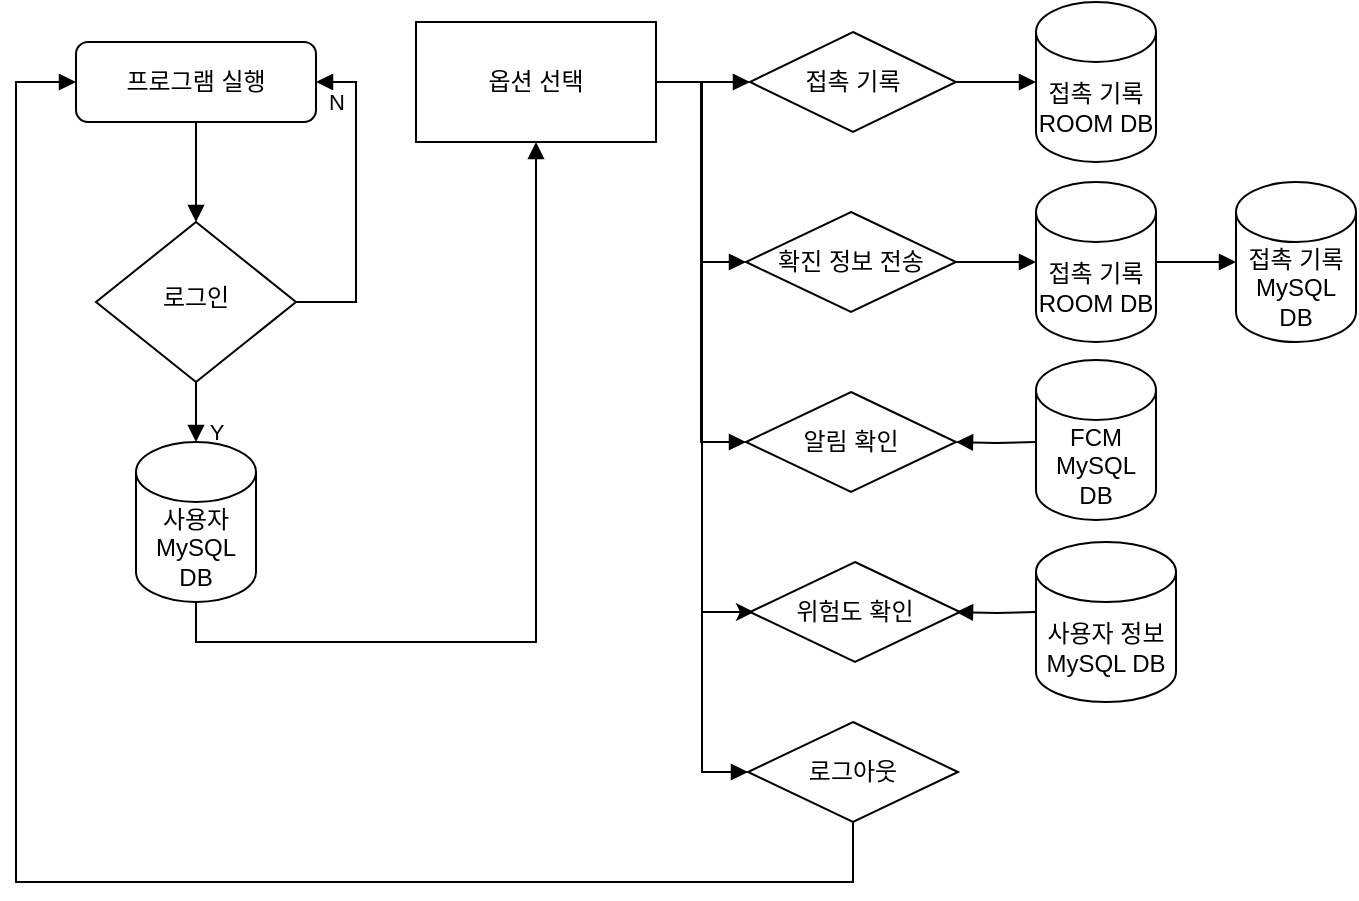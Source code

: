 <mxfile version="20.3.2" type="device"><diagram id="QaojLarlJh6dqy9MmAuk" name="Page-1"><mxGraphModel dx="1038" dy="547" grid="1" gridSize="10" guides="1" tooltips="1" connect="1" arrows="1" fold="1" page="1" pageScale="1" pageWidth="827" pageHeight="1169" math="0" shadow="0"><root><mxCell id="0"/><mxCell id="1" parent="0"/><mxCell id="Hsd-gPaO0PnOeRacqsG5-1" value="" style="edgeStyle=orthogonalEdgeStyle;rounded=0;orthogonalLoop=1;jettySize=auto;html=1;endArrow=block;endFill=1;" parent="1" source="Hsd-gPaO0PnOeRacqsG5-2" target="Hsd-gPaO0PnOeRacqsG5-5" edge="1"><mxGeometry relative="1" as="geometry"/></mxCell><mxCell id="Hsd-gPaO0PnOeRacqsG5-2" value="프로그램 실행" style="rounded=1;whiteSpace=wrap;html=1;fontSize=12;glass=0;strokeWidth=1;shadow=0;" parent="1" vertex="1"><mxGeometry x="160" y="80" width="120" height="40" as="geometry"/></mxCell><mxCell id="Hsd-gPaO0PnOeRacqsG5-3" value="N" style="edgeStyle=orthogonalEdgeStyle;rounded=0;orthogonalLoop=1;jettySize=auto;html=1;endArrow=block;endFill=1;entryX=1;entryY=0.5;entryDx=0;entryDy=0;" parent="1" source="Hsd-gPaO0PnOeRacqsG5-5" target="Hsd-gPaO0PnOeRacqsG5-2" edge="1"><mxGeometry x="0.875" y="10" relative="1" as="geometry"><mxPoint x="310" y="90" as="targetPoint"/><Array as="points"><mxPoint x="300" y="210"/><mxPoint x="300" y="100"/></Array><mxPoint as="offset"/></mxGeometry></mxCell><mxCell id="Hsd-gPaO0PnOeRacqsG5-4" value="Y" style="edgeStyle=orthogonalEdgeStyle;rounded=0;orthogonalLoop=1;jettySize=auto;html=1;endArrow=block;endFill=1;" parent="1" source="Hsd-gPaO0PnOeRacqsG5-5" target="Hsd-gPaO0PnOeRacqsG5-7" edge="1"><mxGeometry x="0.778" y="10" relative="1" as="geometry"><mxPoint x="220" y="340" as="targetPoint"/><mxPoint as="offset"/></mxGeometry></mxCell><mxCell id="Hsd-gPaO0PnOeRacqsG5-5" value="로그인" style="rhombus;whiteSpace=wrap;html=1;shadow=0;fontFamily=Helvetica;fontSize=12;align=center;strokeWidth=1;spacing=6;spacingTop=-4;" parent="1" vertex="1"><mxGeometry x="170" y="170" width="100" height="80" as="geometry"/></mxCell><mxCell id="Hsd-gPaO0PnOeRacqsG5-6" style="edgeStyle=orthogonalEdgeStyle;rounded=0;orthogonalLoop=1;jettySize=auto;html=1;entryX=0.5;entryY=1;entryDx=0;entryDy=0;endArrow=block;endFill=1;" parent="1" source="Hsd-gPaO0PnOeRacqsG5-7" target="Hsd-gPaO0PnOeRacqsG5-12" edge="1"><mxGeometry relative="1" as="geometry"><Array as="points"><mxPoint x="220" y="380"/><mxPoint x="390" y="380"/></Array></mxGeometry></mxCell><mxCell id="Hsd-gPaO0PnOeRacqsG5-7" value="사용자&lt;br&gt;MySQL DB" style="shape=cylinder3;whiteSpace=wrap;html=1;boundedLbl=1;backgroundOutline=1;size=15;" parent="1" vertex="1"><mxGeometry x="190" y="280" width="60" height="80" as="geometry"/></mxCell><mxCell id="Hsd-gPaO0PnOeRacqsG5-8" value="" style="edgeStyle=orthogonalEdgeStyle;rounded=0;orthogonalLoop=1;jettySize=auto;html=1;endArrow=block;endFill=1;" parent="1" source="Hsd-gPaO0PnOeRacqsG5-12" target="Hsd-gPaO0PnOeRacqsG5-14" edge="1"><mxGeometry relative="1" as="geometry"/></mxCell><mxCell id="Hsd-gPaO0PnOeRacqsG5-9" style="edgeStyle=orthogonalEdgeStyle;rounded=0;orthogonalLoop=1;jettySize=auto;html=1;entryX=0;entryY=0.5;entryDx=0;entryDy=0;endArrow=block;endFill=1;" parent="1" source="Hsd-gPaO0PnOeRacqsG5-12" target="Hsd-gPaO0PnOeRacqsG5-16" edge="1"><mxGeometry relative="1" as="geometry"/></mxCell><mxCell id="Hsd-gPaO0PnOeRacqsG5-10" style="edgeStyle=orthogonalEdgeStyle;rounded=0;orthogonalLoop=1;jettySize=auto;html=1;entryX=0;entryY=0.5;entryDx=0;entryDy=0;endArrow=block;endFill=1;" parent="1" source="Hsd-gPaO0PnOeRacqsG5-12" target="Hsd-gPaO0PnOeRacqsG5-18" edge="1"><mxGeometry relative="1" as="geometry"/></mxCell><mxCell id="Hsd-gPaO0PnOeRacqsG5-11" style="edgeStyle=orthogonalEdgeStyle;rounded=0;orthogonalLoop=1;jettySize=auto;html=1;entryX=0;entryY=0.5;entryDx=0;entryDy=0;endArrow=block;endFill=1;" parent="1" source="Hsd-gPaO0PnOeRacqsG5-12" target="Hsd-gPaO0PnOeRacqsG5-19" edge="1"><mxGeometry relative="1" as="geometry"/></mxCell><mxCell id="Hsd-gPaO0PnOeRacqsG5-12" value="옵션 선택" style="rounded=0;whiteSpace=wrap;html=1;" parent="1" vertex="1"><mxGeometry x="330" y="70" width="120" height="60" as="geometry"/></mxCell><mxCell id="Hsd-gPaO0PnOeRacqsG5-13" style="edgeStyle=orthogonalEdgeStyle;rounded=0;orthogonalLoop=1;jettySize=auto;html=1;entryX=0;entryY=0.5;entryDx=0;entryDy=0;entryPerimeter=0;endArrow=block;endFill=1;" parent="1" source="Hsd-gPaO0PnOeRacqsG5-14" target="Hsd-gPaO0PnOeRacqsG5-20" edge="1"><mxGeometry relative="1" as="geometry"/></mxCell><mxCell id="Hsd-gPaO0PnOeRacqsG5-14" value="접촉 기록" style="rhombus;whiteSpace=wrap;html=1;" parent="1" vertex="1"><mxGeometry x="497" y="75" width="103" height="50" as="geometry"/></mxCell><mxCell id="Hsd-gPaO0PnOeRacqsG5-15" value="" style="edgeStyle=orthogonalEdgeStyle;rounded=0;orthogonalLoop=1;jettySize=auto;html=1;endArrow=block;endFill=1;" parent="1" source="Hsd-gPaO0PnOeRacqsG5-16" target="Hsd-gPaO0PnOeRacqsG5-22" edge="1"><mxGeometry relative="1" as="geometry"/></mxCell><mxCell id="Hsd-gPaO0PnOeRacqsG5-16" value="확진 정보 전송" style="rhombus;whiteSpace=wrap;html=1;" parent="1" vertex="1"><mxGeometry x="495" y="165" width="105" height="50" as="geometry"/></mxCell><mxCell id="Hsd-gPaO0PnOeRacqsG5-17" style="edgeStyle=orthogonalEdgeStyle;rounded=0;orthogonalLoop=1;jettySize=auto;html=1;entryX=0;entryY=0.5;entryDx=0;entryDy=0;endArrow=block;endFill=1;" parent="1" source="Hsd-gPaO0PnOeRacqsG5-18" target="Hsd-gPaO0PnOeRacqsG5-2" edge="1"><mxGeometry relative="1" as="geometry"><Array as="points"><mxPoint x="549" y="500"/><mxPoint x="130" y="500"/><mxPoint x="130" y="100"/></Array></mxGeometry></mxCell><mxCell id="Hsd-gPaO0PnOeRacqsG5-18" value="로그아웃" style="rhombus;whiteSpace=wrap;html=1;" parent="1" vertex="1"><mxGeometry x="496" y="420" width="105" height="50" as="geometry"/></mxCell><mxCell id="Hsd-gPaO0PnOeRacqsG5-19" value="알림 확인" style="rhombus;whiteSpace=wrap;html=1;" parent="1" vertex="1"><mxGeometry x="495" y="255" width="105" height="50" as="geometry"/></mxCell><mxCell id="Hsd-gPaO0PnOeRacqsG5-20" value="접촉 기록&lt;br&gt;ROOM DB" style="shape=cylinder3;whiteSpace=wrap;html=1;boundedLbl=1;backgroundOutline=1;size=15;" parent="1" vertex="1"><mxGeometry x="640" y="60" width="60" height="80" as="geometry"/></mxCell><mxCell id="Hsd-gPaO0PnOeRacqsG5-21" value="" style="edgeStyle=orthogonalEdgeStyle;rounded=0;orthogonalLoop=1;jettySize=auto;html=1;endArrow=block;endFill=1;" parent="1" source="Hsd-gPaO0PnOeRacqsG5-22" target="Hsd-gPaO0PnOeRacqsG5-23" edge="1"><mxGeometry relative="1" as="geometry"/></mxCell><mxCell id="Hsd-gPaO0PnOeRacqsG5-22" value="접촉 기록&lt;br&gt;ROOM DB" style="shape=cylinder3;whiteSpace=wrap;html=1;boundedLbl=1;backgroundOutline=1;size=15;" parent="1" vertex="1"><mxGeometry x="640" y="150" width="60" height="80" as="geometry"/></mxCell><mxCell id="Hsd-gPaO0PnOeRacqsG5-23" value="접촉 기록&lt;br&gt;MySQL DB" style="shape=cylinder3;whiteSpace=wrap;html=1;boundedLbl=1;backgroundOutline=1;size=15;" parent="1" vertex="1"><mxGeometry x="740" y="150" width="60" height="80" as="geometry"/></mxCell><mxCell id="Hsd-gPaO0PnOeRacqsG5-25" value="FCM&lt;br&gt;MySQL DB" style="shape=cylinder3;whiteSpace=wrap;html=1;boundedLbl=1;backgroundOutline=1;size=15;" parent="1" vertex="1"><mxGeometry x="640" y="239" width="60" height="80" as="geometry"/></mxCell><mxCell id="Hsd-gPaO0PnOeRacqsG5-27" value="" style="endArrow=classic;html=1;rounded=0;entryX=0;entryY=0.5;entryDx=0;entryDy=0;" parent="1" edge="1"><mxGeometry width="50" height="50" relative="1" as="geometry"><mxPoint x="473" y="365" as="sourcePoint"/><mxPoint x="499" y="365" as="targetPoint"/></mxGeometry></mxCell><mxCell id="Hsd-gPaO0PnOeRacqsG5-28" value="위험도 확인" style="rhombus;whiteSpace=wrap;html=1;" parent="1" vertex="1"><mxGeometry x="497" y="340" width="105" height="50" as="geometry"/></mxCell><mxCell id="Hsd-gPaO0PnOeRacqsG5-29" value="사용자 정보&lt;br&gt;MySQL DB" style="shape=cylinder3;whiteSpace=wrap;html=1;boundedLbl=1;backgroundOutline=1;size=15;" parent="1" vertex="1"><mxGeometry x="640" y="330" width="70" height="80" as="geometry"/></mxCell><mxCell id="Hsd-gPaO0PnOeRacqsG5-30" value="" style="edgeStyle=orthogonalEdgeStyle;rounded=0;orthogonalLoop=1;jettySize=auto;html=1;endArrow=block;endFill=1;" parent="1" edge="1"><mxGeometry relative="1" as="geometry"><mxPoint x="640" y="365" as="sourcePoint"/><mxPoint x="600" y="365" as="targetPoint"/></mxGeometry></mxCell><mxCell id="Hsd-gPaO0PnOeRacqsG5-31" value="" style="edgeStyle=orthogonalEdgeStyle;rounded=0;orthogonalLoop=1;jettySize=auto;html=1;endArrow=block;endFill=1;" parent="1" edge="1"><mxGeometry relative="1" as="geometry"><mxPoint x="640" y="280" as="sourcePoint"/><mxPoint x="600" y="280" as="targetPoint"/></mxGeometry></mxCell></root></mxGraphModel></diagram></mxfile>